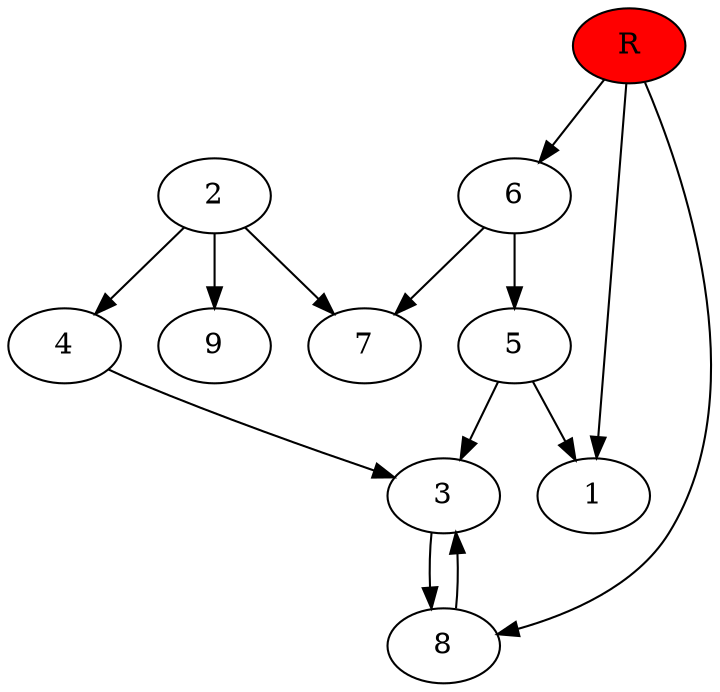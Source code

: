 digraph prb16572 {
	1
	2
	3
	4
	5
	6
	7
	8
	R [fillcolor="#ff0000" style=filled]
	2 -> 4
	2 -> 7
	2 -> 9
	3 -> 8
	4 -> 3
	5 -> 1
	5 -> 3
	6 -> 5
	6 -> 7
	8 -> 3
	R -> 1
	R -> 6
	R -> 8
}
